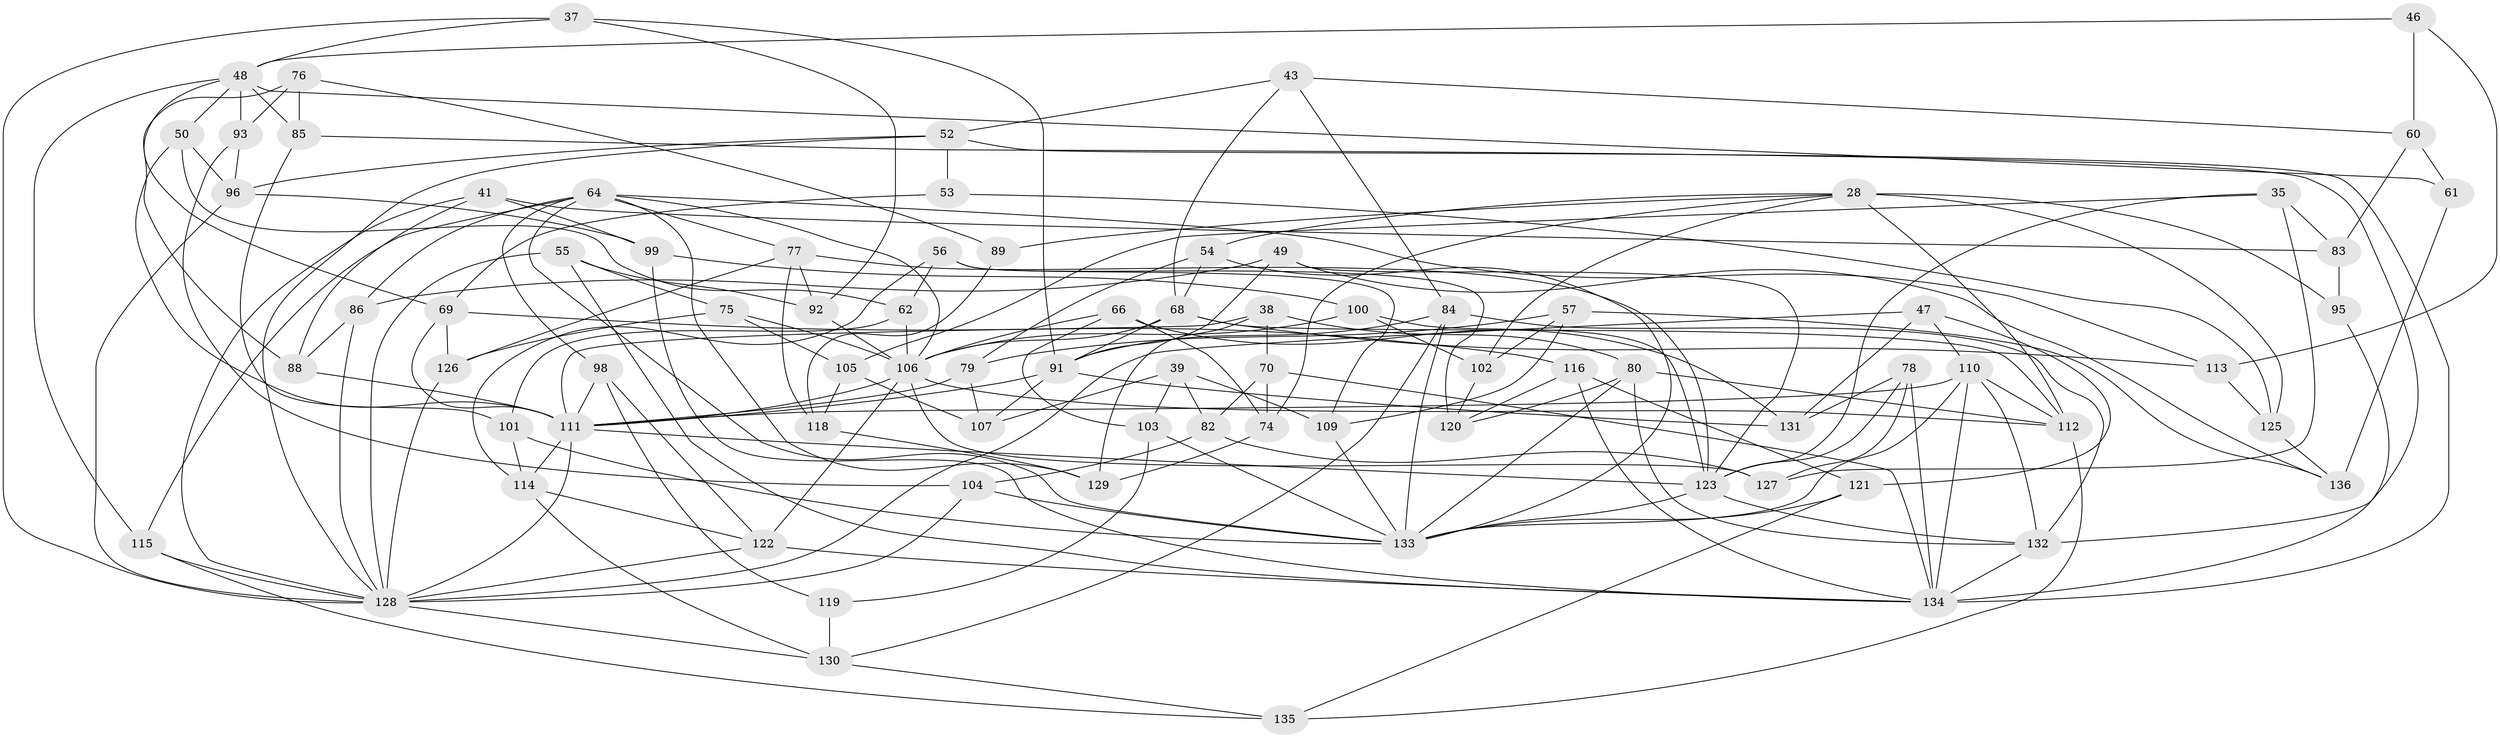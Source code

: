 // original degree distribution, {4: 1.0}
// Generated by graph-tools (version 1.1) at 2025/02/03/04/25 22:02:31]
// undirected, 81 vertices, 195 edges
graph export_dot {
graph [start="1"]
  node [color=gray90,style=filled];
  28 [super="+24"];
  35;
  37;
  38;
  39;
  41;
  43;
  46;
  47;
  48 [super="+13+36"];
  49;
  50;
  52 [super="+51"];
  53;
  54;
  55;
  56;
  57;
  60 [super="+26"];
  61;
  62;
  64 [super="+40"];
  66;
  68 [super="+32"];
  69 [super="+63"];
  70;
  74;
  75;
  76;
  77 [super="+21"];
  78;
  79;
  80 [super="+31"];
  82;
  83;
  84 [super="+44"];
  85;
  86;
  88;
  89;
  91 [super="+18+87"];
  92;
  93;
  95;
  96 [super="+42"];
  98;
  99;
  100;
  101;
  102;
  103;
  104;
  105;
  106 [super="+97"];
  107;
  109;
  110 [super="+90"];
  111 [super="+108+81"];
  112 [super="+30+45+67"];
  113;
  114 [super="+94"];
  115;
  116;
  118;
  119;
  120;
  121;
  122 [super="+25"];
  123 [super="+3+17+4"];
  125;
  126;
  127;
  128 [super="+65+71"];
  129;
  130 [super="+117"];
  131;
  132 [super="+34"];
  133 [super="+72"];
  134 [super="+2+14+124"];
  135;
  136;
  28 -- 89 [weight=2];
  28 -- 95 [weight=2];
  28 -- 74;
  28 -- 102;
  28 -- 54;
  28 -- 125;
  28 -- 112 [weight=2];
  35 -- 105;
  35 -- 123;
  35 -- 83;
  35 -- 127;
  37 -- 92;
  37 -- 48;
  37 -- 91;
  37 -- 128;
  38 -- 129;
  38 -- 80;
  38 -- 70;
  38 -- 111;
  39 -- 82;
  39 -- 103;
  39 -- 107;
  39 -- 109;
  41 -- 88;
  41 -- 99;
  41 -- 83;
  41 -- 128;
  43 -- 52;
  43 -- 68;
  43 -- 60;
  43 -- 84;
  46 -- 113;
  46 -- 60 [weight=2];
  46 -- 48;
  47 -- 131;
  47 -- 110;
  47 -- 121;
  47 -- 128;
  48 -- 61;
  48 -- 115;
  48 -- 50;
  48 -- 85;
  48 -- 93;
  48 -- 69;
  49 -- 86;
  49 -- 136;
  49 -- 123;
  49 -- 91;
  50 -- 62;
  50 -- 111;
  50 -- 96;
  52 -- 53 [weight=2];
  52 -- 96;
  52 -- 134;
  52 -- 128;
  53 -- 125;
  53 -- 69;
  54 -- 133;
  54 -- 79;
  54 -- 68;
  55 -- 75;
  55 -- 134;
  55 -- 92;
  55 -- 128;
  56 -- 114;
  56 -- 62;
  56 -- 120;
  56 -- 109;
  57 -- 102;
  57 -- 136;
  57 -- 79;
  57 -- 109;
  60 -- 61 [weight=2];
  60 -- 83;
  61 -- 136;
  62 -- 106;
  62 -- 101;
  64 -- 113;
  64 -- 115;
  64 -- 129;
  64 -- 98;
  64 -- 133;
  64 -- 86;
  64 -- 106;
  64 -- 77;
  66 -- 103;
  66 -- 74;
  66 -- 131;
  66 -- 106;
  68 -- 113;
  68 -- 106;
  68 -- 91 [weight=2];
  68 -- 112 [weight=2];
  69 -- 126;
  69 -- 116;
  69 -- 111 [weight=2];
  70 -- 82;
  70 -- 74;
  70 -- 134;
  74 -- 129;
  75 -- 126;
  75 -- 105;
  75 -- 106;
  76 -- 88;
  76 -- 89;
  76 -- 93;
  76 -- 85;
  77 -- 118;
  77 -- 123 [weight=2];
  77 -- 92;
  77 -- 126;
  78 -- 127;
  78 -- 131;
  78 -- 134;
  78 -- 123;
  79 -- 107;
  79 -- 111;
  80 -- 133;
  80 -- 112 [weight=2];
  80 -- 120;
  80 -- 132;
  82 -- 127;
  82 -- 104;
  83 -- 95;
  84 -- 133 [weight=2];
  84 -- 130;
  84 -- 91;
  84 -- 132;
  85 -- 101;
  85 -- 132;
  86 -- 88;
  86 -- 128;
  88 -- 111;
  89 -- 118;
  91 -- 131;
  91 -- 107;
  91 -- 111;
  92 -- 106;
  93 -- 96;
  93 -- 104;
  95 -- 134;
  96 -- 128 [weight=2];
  96 -- 99;
  98 -- 119;
  98 -- 111;
  98 -- 122;
  99 -- 100;
  99 -- 134;
  100 -- 102;
  100 -- 123;
  100 -- 106;
  101 -- 114;
  101 -- 133;
  102 -- 120;
  103 -- 119;
  103 -- 133;
  104 -- 133;
  104 -- 128;
  105 -- 118;
  105 -- 107;
  106 -- 122 [weight=2];
  106 -- 127;
  106 -- 112;
  106 -- 111;
  109 -- 133;
  110 -- 112 [weight=2];
  110 -- 133;
  110 -- 134 [weight=2];
  110 -- 111;
  110 -- 132;
  111 -- 128 [weight=3];
  111 -- 114;
  111 -- 123 [weight=2];
  112 -- 135;
  113 -- 125;
  114 -- 122 [weight=2];
  114 -- 130;
  115 -- 135;
  115 -- 128;
  116 -- 120;
  116 -- 121;
  116 -- 134;
  118 -- 129;
  119 -- 130 [weight=2];
  121 -- 135;
  121 -- 133;
  122 -- 134 [weight=2];
  122 -- 128;
  123 -- 132;
  123 -- 133;
  125 -- 136;
  126 -- 128;
  128 -- 130;
  130 -- 135;
  132 -- 134;
}
